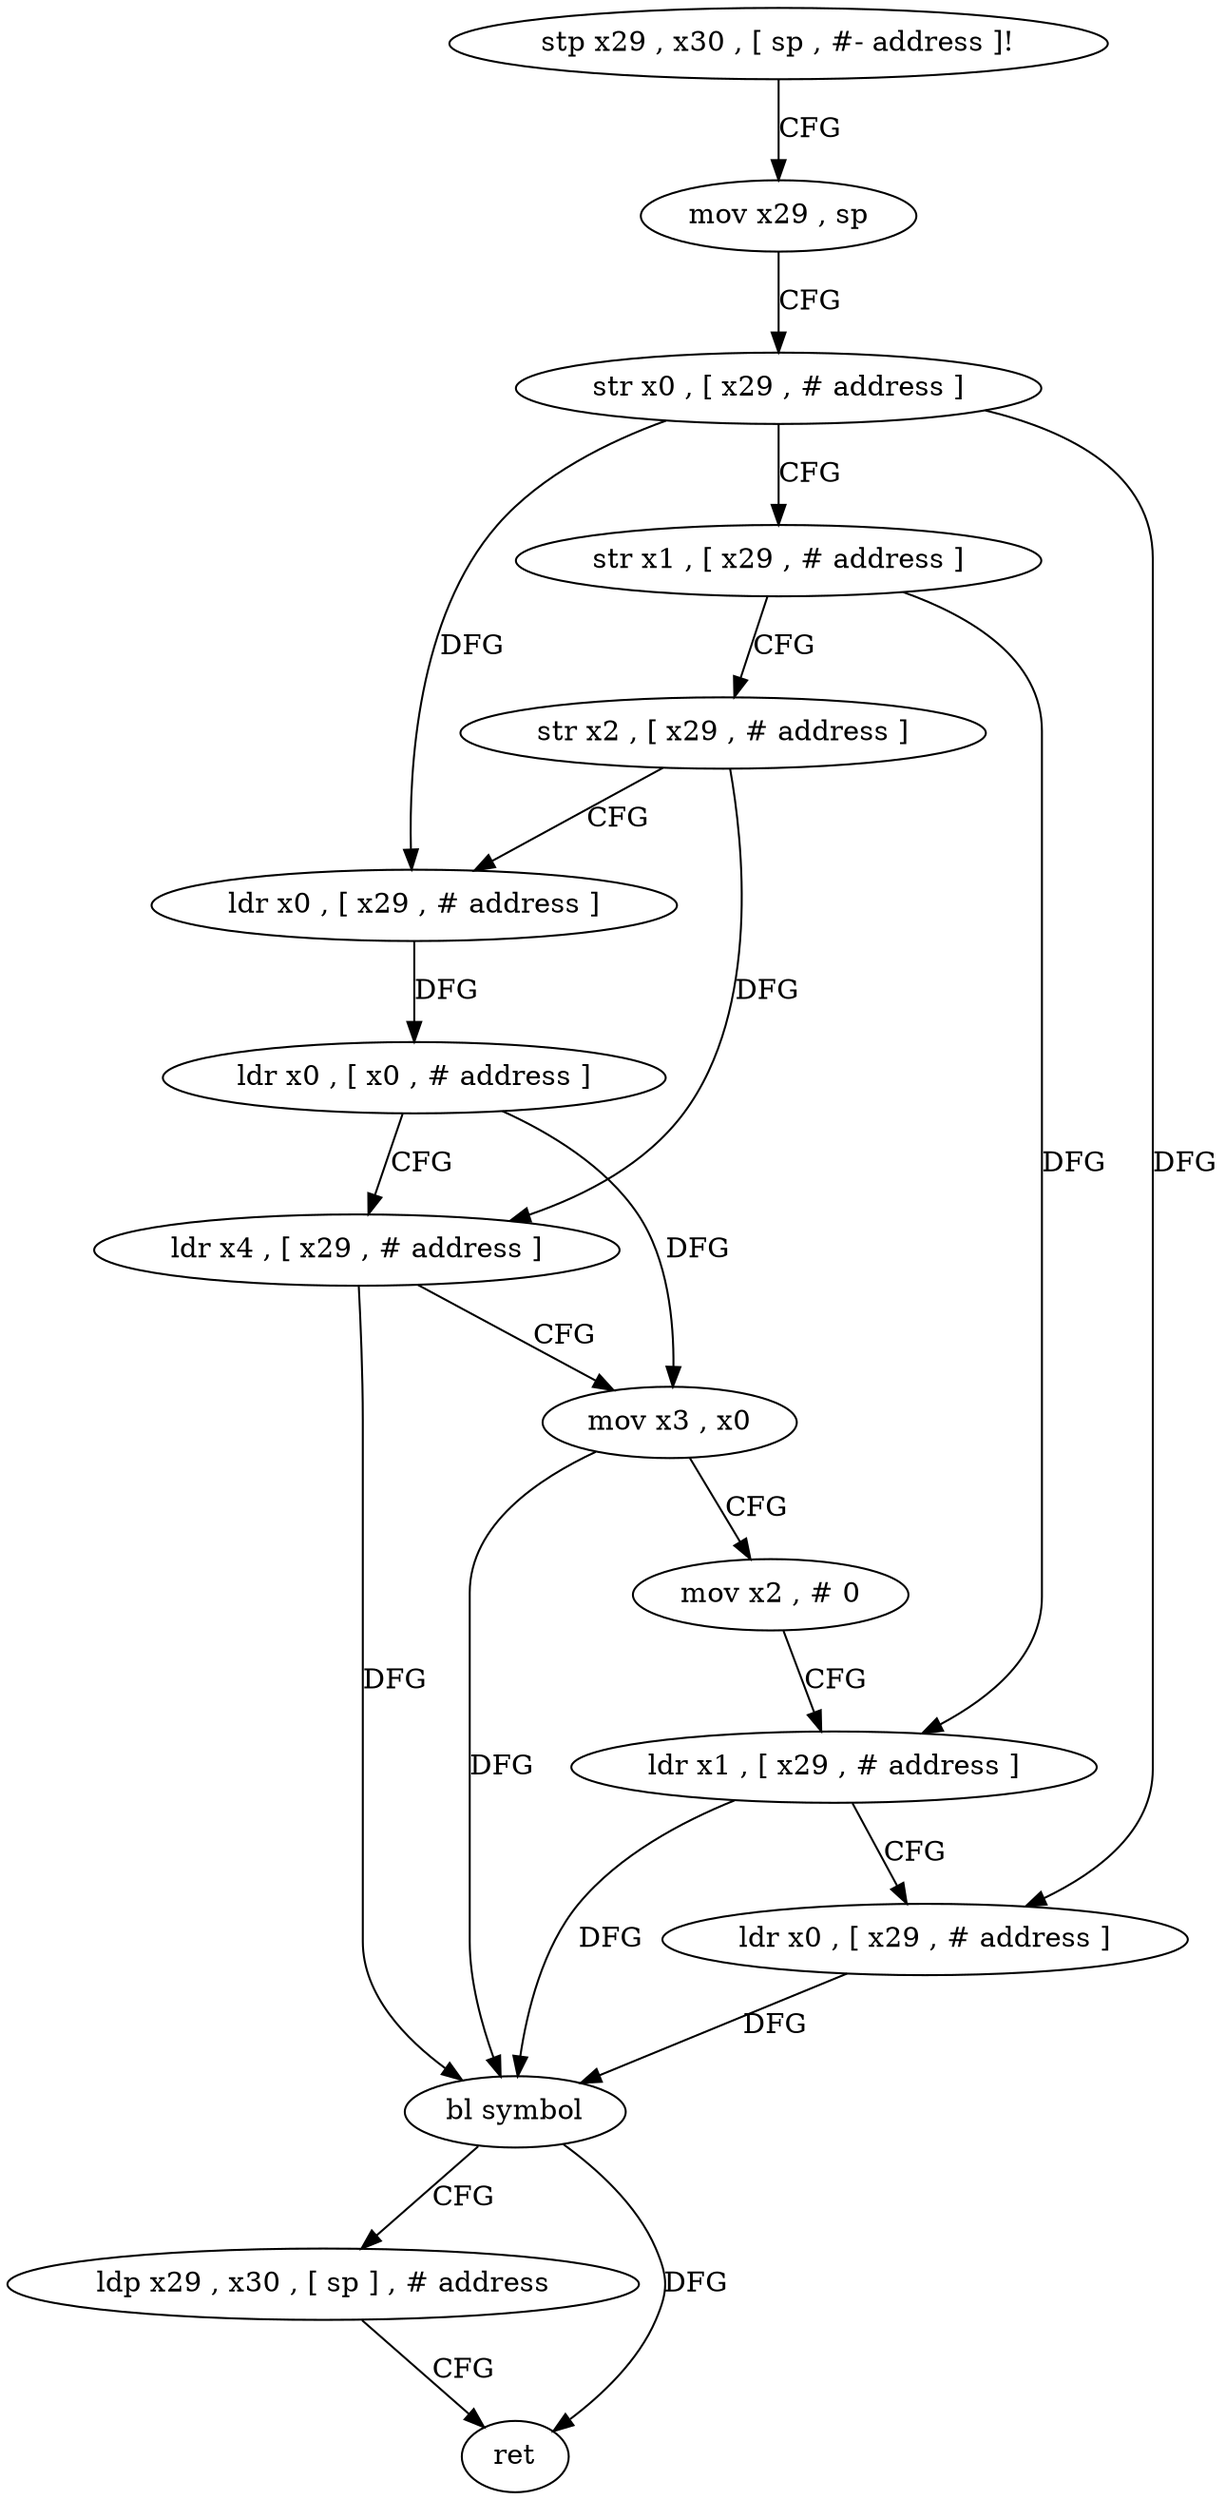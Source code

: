 digraph "func" {
"192672" [label = "stp x29 , x30 , [ sp , #- address ]!" ]
"192676" [label = "mov x29 , sp" ]
"192680" [label = "str x0 , [ x29 , # address ]" ]
"192684" [label = "str x1 , [ x29 , # address ]" ]
"192688" [label = "str x2 , [ x29 , # address ]" ]
"192692" [label = "ldr x0 , [ x29 , # address ]" ]
"192696" [label = "ldr x0 , [ x0 , # address ]" ]
"192700" [label = "ldr x4 , [ x29 , # address ]" ]
"192704" [label = "mov x3 , x0" ]
"192708" [label = "mov x2 , # 0" ]
"192712" [label = "ldr x1 , [ x29 , # address ]" ]
"192716" [label = "ldr x0 , [ x29 , # address ]" ]
"192720" [label = "bl symbol" ]
"192724" [label = "ldp x29 , x30 , [ sp ] , # address" ]
"192728" [label = "ret" ]
"192672" -> "192676" [ label = "CFG" ]
"192676" -> "192680" [ label = "CFG" ]
"192680" -> "192684" [ label = "CFG" ]
"192680" -> "192692" [ label = "DFG" ]
"192680" -> "192716" [ label = "DFG" ]
"192684" -> "192688" [ label = "CFG" ]
"192684" -> "192712" [ label = "DFG" ]
"192688" -> "192692" [ label = "CFG" ]
"192688" -> "192700" [ label = "DFG" ]
"192692" -> "192696" [ label = "DFG" ]
"192696" -> "192700" [ label = "CFG" ]
"192696" -> "192704" [ label = "DFG" ]
"192700" -> "192704" [ label = "CFG" ]
"192700" -> "192720" [ label = "DFG" ]
"192704" -> "192708" [ label = "CFG" ]
"192704" -> "192720" [ label = "DFG" ]
"192708" -> "192712" [ label = "CFG" ]
"192712" -> "192716" [ label = "CFG" ]
"192712" -> "192720" [ label = "DFG" ]
"192716" -> "192720" [ label = "DFG" ]
"192720" -> "192724" [ label = "CFG" ]
"192720" -> "192728" [ label = "DFG" ]
"192724" -> "192728" [ label = "CFG" ]
}

